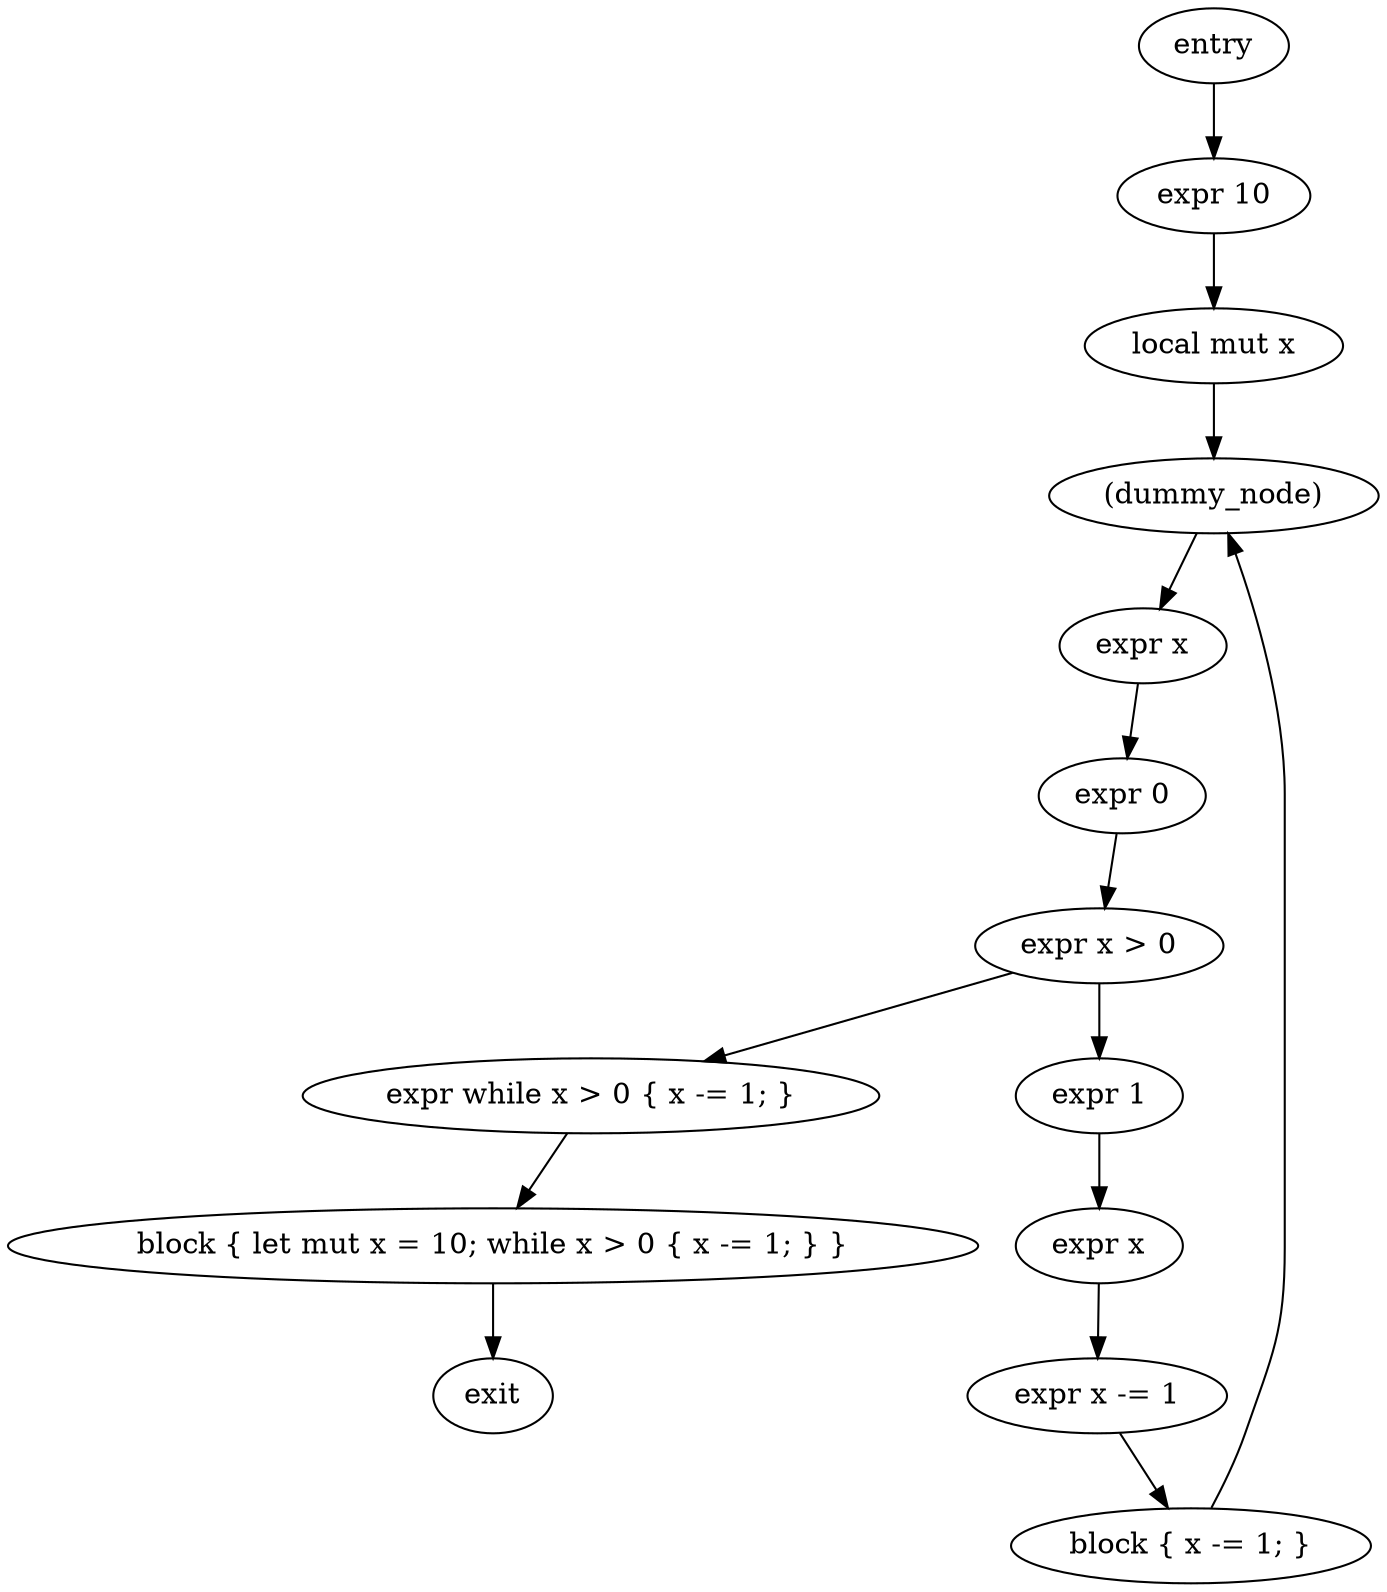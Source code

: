 digraph block {
    N0[label="entry"];
    N1[label="exit"];
    N2[label="expr 10"];
    N3[label="local mut x"];
    N4[label="(dummy_node)"];
    N5[label="expr x"];
    N6[label="expr 0"];
    N7[label="expr x > 0"];
    N8[label="expr while x > 0 { x -= 1; }"];
    N9[label="expr 1"];
    N10[label="expr x"];
    N11[label="expr x -= 1"];
    N12[label="block { x -= 1; }"];
    N13[label="block { let mut x = 10; while x > 0 { x -= 1; } }"];
    N0 -> N2;
    N2 -> N3;
    N3 -> N4;
    N4 -> N5;
    N5 -> N6;
    N6 -> N7;
    N7 -> N8;
    N7 -> N9;
    N9 -> N10;
    N10 -> N11;
    N11 -> N12;
    N12 -> N4;
    N8 -> N13;
    N13 -> N1;
}
